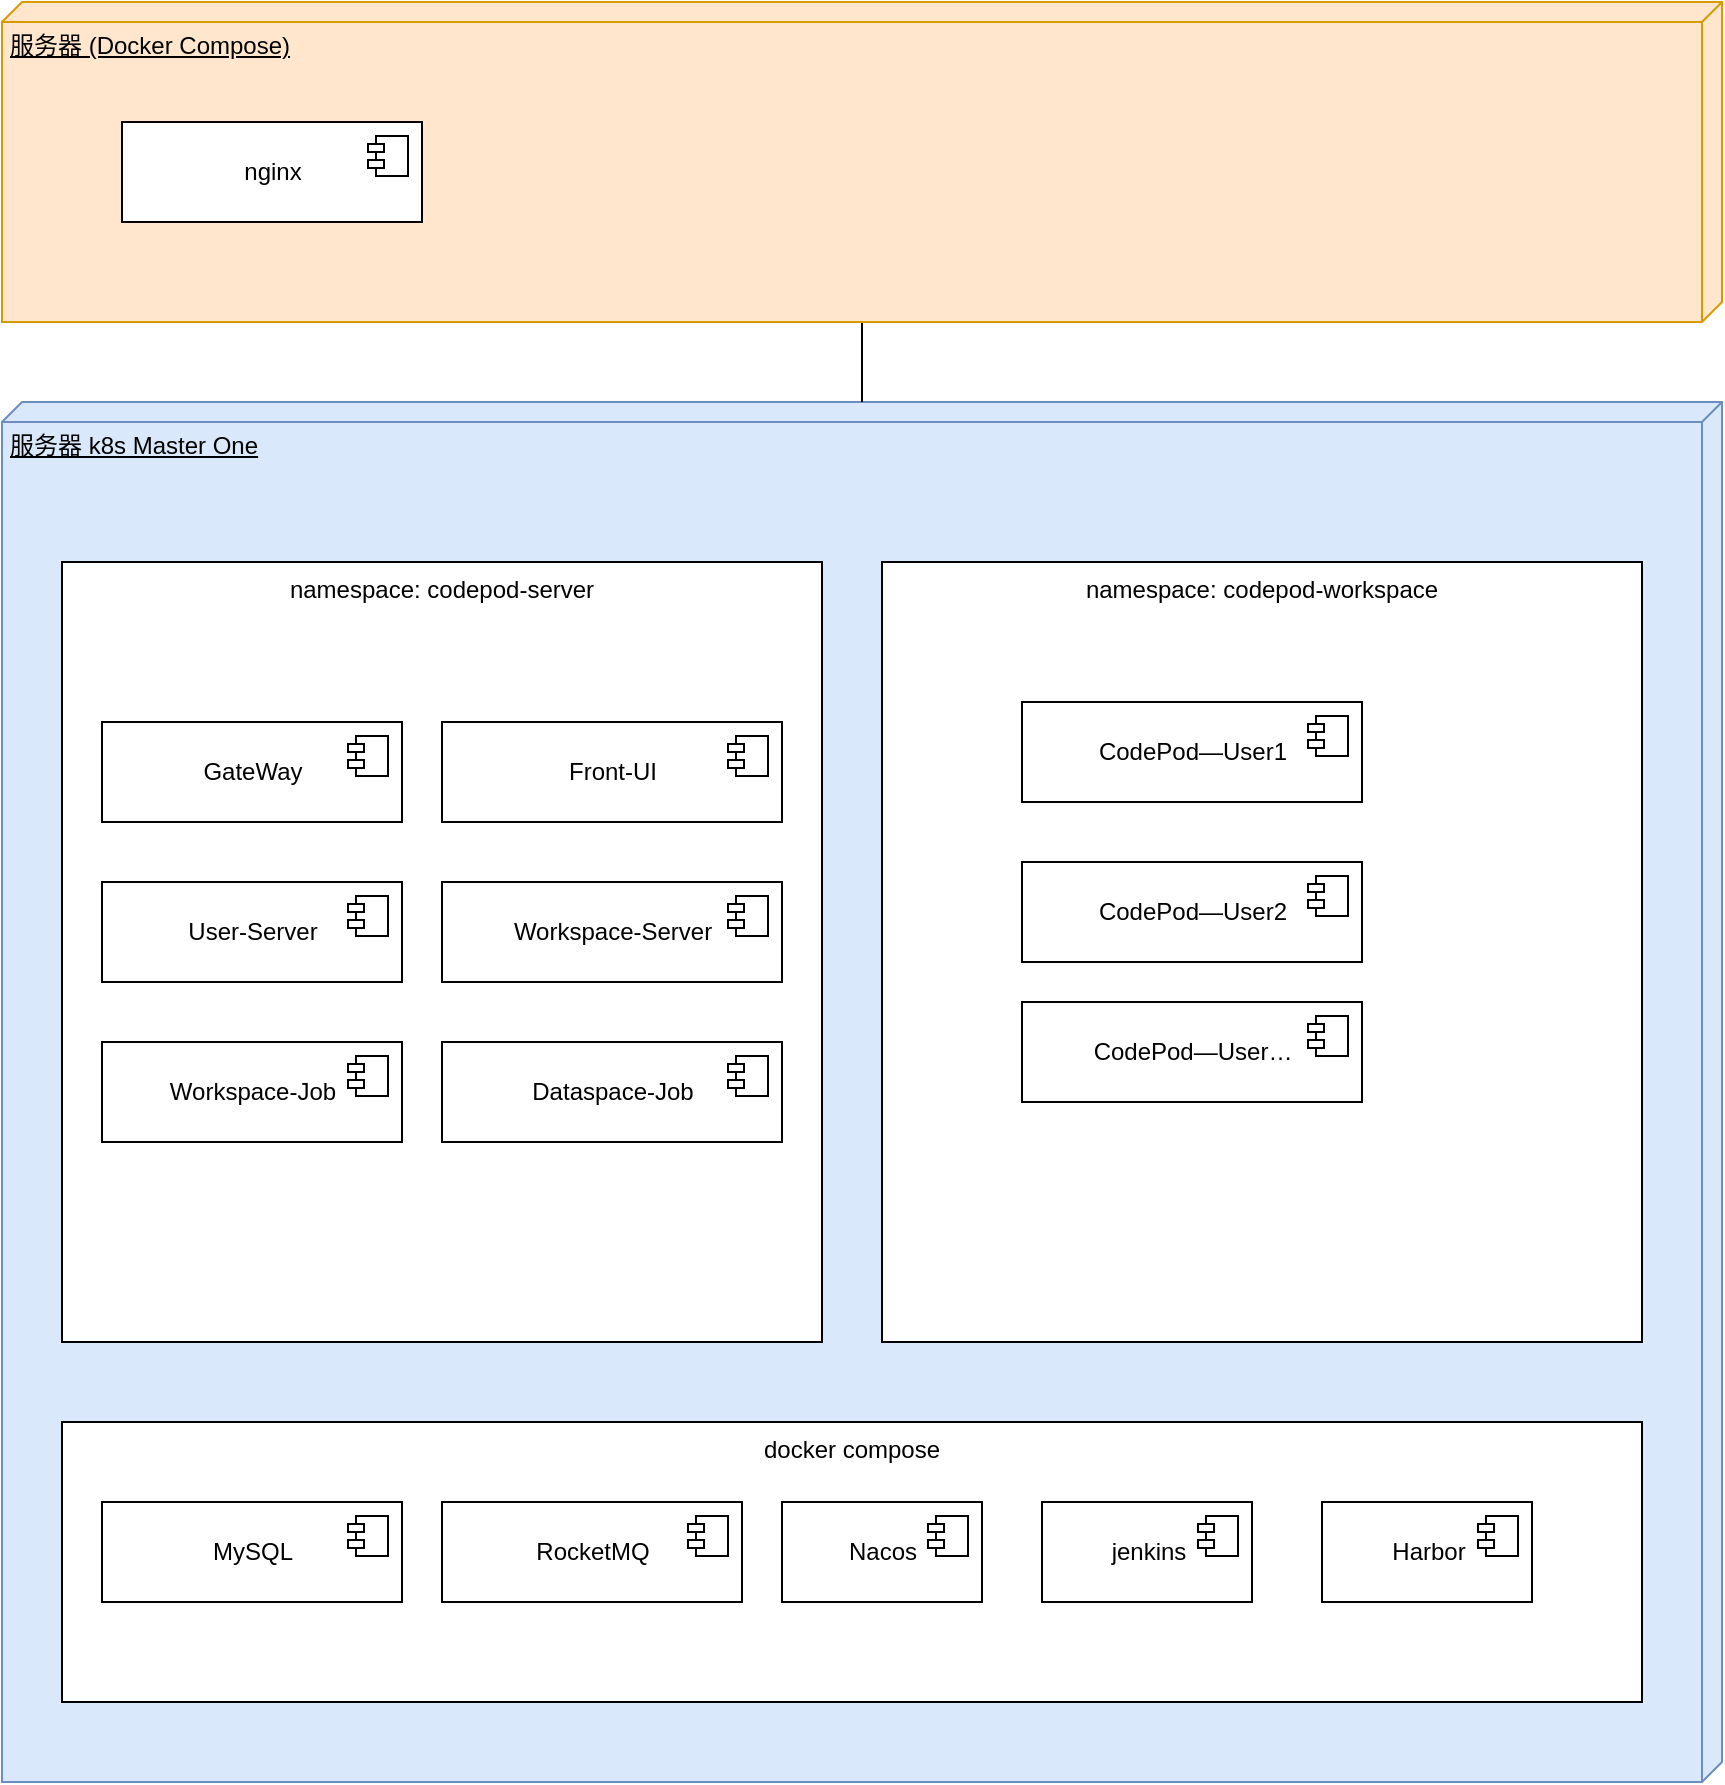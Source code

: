 <mxfile>
    <diagram id="CAmtWDYfucujsJTvXxFi" name="测开环境">
        <mxGraphModel dx="1810" dy="1135" grid="1" gridSize="10" guides="1" tooltips="1" connect="1" arrows="1" fold="1" page="1" pageScale="1" pageWidth="827" pageHeight="1169" background="#ffffff" math="0" shadow="0">
            <root>
                <mxCell id="0"/>
                <mxCell id="1" parent="0"/>
                <mxCell id="17" value="服务器 k8s Master One" style="verticalAlign=top;align=left;spacingTop=8;spacingLeft=2;spacingRight=12;shape=cube;size=10;direction=south;fontStyle=4;html=1;fillColor=#dae8fc;strokeColor=#6c8ebf;" parent="1" vertex="1">
                    <mxGeometry x="270" y="280" width="860" height="690" as="geometry"/>
                </mxCell>
                <mxCell id="18" value="namespace: codepod-server" style="rounded=0;whiteSpace=wrap;html=1;verticalAlign=top;" parent="1" vertex="1">
                    <mxGeometry x="300" y="360" width="380" height="390" as="geometry"/>
                </mxCell>
                <mxCell id="11" value="GateWay" style="html=1;dropTarget=0;movable=1;resizable=1;rotatable=1;deletable=1;editable=1;connectable=1;" parent="1" vertex="1">
                    <mxGeometry x="320" y="440" width="150" height="50" as="geometry"/>
                </mxCell>
                <mxCell id="12" value="" style="shape=module;jettyWidth=8;jettyHeight=4;" parent="11" vertex="1">
                    <mxGeometry x="1" width="20" height="20" relative="1" as="geometry">
                        <mxPoint x="-27" y="7" as="offset"/>
                    </mxGeometry>
                </mxCell>
                <mxCell id="20" value="User-Server" style="html=1;dropTarget=0;movable=1;resizable=1;rotatable=1;deletable=1;editable=1;connectable=1;" parent="1" vertex="1">
                    <mxGeometry x="320" y="520" width="150" height="50" as="geometry"/>
                </mxCell>
                <mxCell id="21" value="" style="shape=module;jettyWidth=8;jettyHeight=4;" parent="20" vertex="1">
                    <mxGeometry x="1" width="20" height="20" relative="1" as="geometry">
                        <mxPoint x="-27" y="7" as="offset"/>
                    </mxGeometry>
                </mxCell>
                <mxCell id="22" value="Workspace-Server" style="html=1;dropTarget=0;movable=1;resizable=1;rotatable=1;deletable=1;editable=1;connectable=1;" parent="1" vertex="1">
                    <mxGeometry x="490" y="520" width="170" height="50" as="geometry"/>
                </mxCell>
                <mxCell id="23" value="" style="shape=module;jettyWidth=8;jettyHeight=4;" parent="22" vertex="1">
                    <mxGeometry x="1" width="20" height="20" relative="1" as="geometry">
                        <mxPoint x="-27" y="7" as="offset"/>
                    </mxGeometry>
                </mxCell>
                <mxCell id="24" value="Workspace-Job" style="html=1;dropTarget=0;movable=1;resizable=1;rotatable=1;deletable=1;editable=1;connectable=1;" parent="1" vertex="1">
                    <mxGeometry x="320" y="600" width="150" height="50" as="geometry"/>
                </mxCell>
                <mxCell id="25" value="" style="shape=module;jettyWidth=8;jettyHeight=4;" parent="24" vertex="1">
                    <mxGeometry x="1" width="20" height="20" relative="1" as="geometry">
                        <mxPoint x="-27" y="7" as="offset"/>
                    </mxGeometry>
                </mxCell>
                <mxCell id="26" value="Dataspace-Job" style="html=1;dropTarget=0;movable=1;resizable=1;rotatable=1;deletable=1;editable=1;connectable=1;" parent="1" vertex="1">
                    <mxGeometry x="490" y="600" width="170" height="50" as="geometry"/>
                </mxCell>
                <mxCell id="27" value="" style="shape=module;jettyWidth=8;jettyHeight=4;" parent="26" vertex="1">
                    <mxGeometry x="1" width="20" height="20" relative="1" as="geometry">
                        <mxPoint x="-27" y="7" as="offset"/>
                    </mxGeometry>
                </mxCell>
                <mxCell id="28" value="namespace: codepod-workspace" style="rounded=0;whiteSpace=wrap;html=1;verticalAlign=top;" parent="1" vertex="1">
                    <mxGeometry x="710" y="360" width="380" height="390" as="geometry"/>
                </mxCell>
                <mxCell id="29" value="CodePod—User1" style="html=1;dropTarget=0;movable=1;resizable=1;rotatable=1;deletable=1;editable=1;connectable=1;" parent="1" vertex="1">
                    <mxGeometry x="780" y="430" width="170" height="50" as="geometry"/>
                </mxCell>
                <mxCell id="30" value="" style="shape=module;jettyWidth=8;jettyHeight=4;" parent="29" vertex="1">
                    <mxGeometry x="1" width="20" height="20" relative="1" as="geometry">
                        <mxPoint x="-27" y="7" as="offset"/>
                    </mxGeometry>
                </mxCell>
                <mxCell id="31" value="CodePod—User2" style="html=1;dropTarget=0;movable=1;resizable=1;rotatable=1;deletable=1;editable=1;connectable=1;" parent="1" vertex="1">
                    <mxGeometry x="780" y="510" width="170" height="50" as="geometry"/>
                </mxCell>
                <mxCell id="32" value="" style="shape=module;jettyWidth=8;jettyHeight=4;" parent="31" vertex="1">
                    <mxGeometry x="1" width="20" height="20" relative="1" as="geometry">
                        <mxPoint x="-27" y="7" as="offset"/>
                    </mxGeometry>
                </mxCell>
                <mxCell id="33" value="CodePod—User…" style="html=1;dropTarget=0;movable=1;resizable=1;rotatable=1;deletable=1;editable=1;connectable=1;" parent="1" vertex="1">
                    <mxGeometry x="780" y="580" width="170" height="50" as="geometry"/>
                </mxCell>
                <mxCell id="34" value="" style="shape=module;jettyWidth=8;jettyHeight=4;" parent="33" vertex="1">
                    <mxGeometry x="1" width="20" height="20" relative="1" as="geometry">
                        <mxPoint x="-27" y="7" as="offset"/>
                    </mxGeometry>
                </mxCell>
                <mxCell id="58" style="edgeStyle=none;html=1;endArrow=none;endFill=0;" parent="1" source="44" target="17" edge="1">
                    <mxGeometry relative="1" as="geometry"/>
                </mxCell>
                <mxCell id="44" value="服务器 (Docker Compose)" style="verticalAlign=top;align=left;spacingTop=8;spacingLeft=2;spacingRight=12;shape=cube;size=10;direction=south;fontStyle=4;html=1;fillColor=#ffe6cc;strokeColor=#d79b00;" parent="1" vertex="1">
                    <mxGeometry x="270" y="80" width="860" height="160" as="geometry"/>
                </mxCell>
                <mxCell id="45" value="nginx" style="html=1;dropTarget=0;movable=1;resizable=1;rotatable=1;deletable=1;editable=1;connectable=1;" parent="1" vertex="1">
                    <mxGeometry x="330" y="140" width="150" height="50" as="geometry"/>
                </mxCell>
                <mxCell id="46" value="" style="shape=module;jettyWidth=8;jettyHeight=4;" parent="45" vertex="1">
                    <mxGeometry x="1" width="20" height="20" relative="1" as="geometry">
                        <mxPoint x="-27" y="7" as="offset"/>
                    </mxGeometry>
                </mxCell>
                <mxCell id="50" value="Front-UI" style="html=1;dropTarget=0;movable=1;resizable=1;rotatable=1;deletable=1;editable=1;connectable=1;" parent="1" vertex="1">
                    <mxGeometry x="490" y="440" width="170" height="50" as="geometry"/>
                </mxCell>
                <mxCell id="51" value="" style="shape=module;jettyWidth=8;jettyHeight=4;" parent="50" vertex="1">
                    <mxGeometry x="1" width="20" height="20" relative="1" as="geometry">
                        <mxPoint x="-27" y="7" as="offset"/>
                    </mxGeometry>
                </mxCell>
                <mxCell id="1ZqNvHrauiWmupzvo6dR-59" value="docker compose" style="rounded=0;whiteSpace=wrap;html=1;verticalAlign=top;" parent="1" vertex="1">
                    <mxGeometry x="300" y="790" width="790" height="140" as="geometry"/>
                </mxCell>
                <mxCell id="36" value="MySQL" style="html=1;dropTarget=0;movable=1;resizable=1;rotatable=1;deletable=1;editable=1;connectable=1;" parent="1" vertex="1">
                    <mxGeometry x="320" y="830" width="150" height="50" as="geometry"/>
                </mxCell>
                <mxCell id="37" value="" style="shape=module;jettyWidth=8;jettyHeight=4;" parent="36" vertex="1">
                    <mxGeometry x="1" width="20" height="20" relative="1" as="geometry">
                        <mxPoint x="-27" y="7" as="offset"/>
                    </mxGeometry>
                </mxCell>
                <mxCell id="38" value="RocketMQ" style="html=1;dropTarget=0;movable=1;resizable=1;rotatable=1;deletable=1;editable=1;connectable=1;" parent="1" vertex="1">
                    <mxGeometry x="490" y="830" width="150" height="50" as="geometry"/>
                </mxCell>
                <mxCell id="39" value="" style="shape=module;jettyWidth=8;jettyHeight=4;" parent="38" vertex="1">
                    <mxGeometry x="1" width="20" height="20" relative="1" as="geometry">
                        <mxPoint x="-27" y="7" as="offset"/>
                    </mxGeometry>
                </mxCell>
                <mxCell id="42" value="Nacos" style="html=1;dropTarget=0;movable=1;resizable=1;rotatable=1;deletable=1;editable=1;connectable=1;" parent="1" vertex="1">
                    <mxGeometry x="660" y="830" width="100" height="50" as="geometry"/>
                </mxCell>
                <mxCell id="43" value="" style="shape=module;jettyWidth=8;jettyHeight=4;" parent="42" vertex="1">
                    <mxGeometry x="1" width="20" height="20" relative="1" as="geometry">
                        <mxPoint x="-27" y="7" as="offset"/>
                    </mxGeometry>
                </mxCell>
                <mxCell id="56" value="jenkins" style="html=1;dropTarget=0;movable=1;resizable=1;rotatable=1;deletable=1;editable=1;connectable=1;" parent="1" vertex="1">
                    <mxGeometry x="790" y="830" width="105" height="50" as="geometry"/>
                </mxCell>
                <mxCell id="57" value="" style="shape=module;jettyWidth=8;jettyHeight=4;" parent="56" vertex="1">
                    <mxGeometry x="1" width="20" height="20" relative="1" as="geometry">
                        <mxPoint x="-27" y="7" as="offset"/>
                    </mxGeometry>
                </mxCell>
                <mxCell id="StzZy81D_xUvkuqRyOlx-58" value="Harbor" style="html=1;dropTarget=0;movable=1;resizable=1;rotatable=1;deletable=1;editable=1;connectable=1;" parent="1" vertex="1">
                    <mxGeometry x="930" y="830" width="105" height="50" as="geometry"/>
                </mxCell>
                <mxCell id="StzZy81D_xUvkuqRyOlx-59" value="" style="shape=module;jettyWidth=8;jettyHeight=4;" parent="StzZy81D_xUvkuqRyOlx-58" vertex="1">
                    <mxGeometry x="1" width="20" height="20" relative="1" as="geometry">
                        <mxPoint x="-27" y="7" as="offset"/>
                    </mxGeometry>
                </mxCell>
            </root>
        </mxGraphModel>
    </diagram>
    <diagram name="上云环境" id="4wEGkpCf5vSi97ZC_cVU">
        <mxGraphModel dx="1086" dy="681" grid="1" gridSize="10" guides="1" tooltips="1" connect="1" arrows="1" fold="1" page="1" pageScale="1" pageWidth="827" pageHeight="1169" background="#ffffff" math="0" shadow="0">
            <root>
                <mxCell id="hqEQS-_Kgv2o5S0UOQAj-0"/>
                <mxCell id="hqEQS-_Kgv2o5S0UOQAj-1" parent="hqEQS-_Kgv2o5S0UOQAj-0"/>
                <mxCell id="an7b_glUlWhhbubgW0IX-4" style="edgeStyle=none;html=1;endArrow=none;endFill=0;" parent="hqEQS-_Kgv2o5S0UOQAj-1" source="6lPIFS5kgiezeE-GSuGC-6" target="hqEQS-_Kgv2o5S0UOQAj-29" edge="1">
                    <mxGeometry relative="1" as="geometry"/>
                </mxCell>
                <mxCell id="6lPIFS5kgiezeE-GSuGC-6" value="&amp;nbsp; 云服务 k8s 集群" style="rounded=0;whiteSpace=wrap;html=1;verticalAlign=top;align=left;fillColor=#dae8fc;strokeColor=#6c8ebf;" parent="hqEQS-_Kgv2o5S0UOQAj-1" vertex="1">
                    <mxGeometry x="210" y="390" width="1160" height="530" as="geometry"/>
                </mxCell>
                <mxCell id="an7b_glUlWhhbubgW0IX-2" style="edgeStyle=none;html=1;endArrow=none;endFill=0;entryX=0.223;entryY=-0.002;entryDx=0;entryDy=0;entryPerimeter=0;" parent="hqEQS-_Kgv2o5S0UOQAj-1" source="hqEQS-_Kgv2o5S0UOQAj-24" target="6lPIFS5kgiezeE-GSuGC-6" edge="1">
                    <mxGeometry relative="1" as="geometry"/>
                </mxCell>
                <mxCell id="hqEQS-_Kgv2o5S0UOQAj-24" value="云服务器 (Docker Compose)" style="verticalAlign=top;align=left;spacingTop=8;spacingLeft=2;spacingRight=12;shape=cube;size=10;direction=south;fontStyle=4;html=1;fillColor=#ffe6cc;strokeColor=#d79b00;" parent="hqEQS-_Kgv2o5S0UOQAj-1" vertex="1">
                    <mxGeometry x="210" y="200" width="520" height="160" as="geometry"/>
                </mxCell>
                <mxCell id="hqEQS-_Kgv2o5S0UOQAj-25" value="nginx" style="html=1;dropTarget=0;movable=1;resizable=1;rotatable=1;deletable=1;editable=1;connectable=1;" parent="hqEQS-_Kgv2o5S0UOQAj-1" vertex="1">
                    <mxGeometry x="390" y="270" width="250" height="50" as="geometry"/>
                </mxCell>
                <mxCell id="hqEQS-_Kgv2o5S0UOQAj-26" value="" style="shape=module;jettyWidth=8;jettyHeight=4;" parent="hqEQS-_Kgv2o5S0UOQAj-25" vertex="1">
                    <mxGeometry x="1" width="20" height="20" relative="1" as="geometry">
                        <mxPoint x="-27" y="7" as="offset"/>
                    </mxGeometry>
                </mxCell>
                <mxCell id="an7b_glUlWhhbubgW0IX-0" style="edgeStyle=none;html=1;endArrow=none;endFill=0;exitX=1.013;exitY=0.776;exitDx=0;exitDy=0;exitPerimeter=0;" parent="hqEQS-_Kgv2o5S0UOQAj-1" source="6lPIFS5kgiezeE-GSuGC-9" target="hqEQS-_Kgv2o5S0UOQAj-24" edge="1">
                    <mxGeometry relative="1" as="geometry"/>
                </mxCell>
                <mxCell id="an7b_glUlWhhbubgW0IX-1" style="edgeStyle=none;html=1;endArrow=none;endFill=0;exitX=1.019;exitY=0.23;exitDx=0;exitDy=0;exitPerimeter=0;" parent="hqEQS-_Kgv2o5S0UOQAj-1" source="6lPIFS5kgiezeE-GSuGC-9" target="6lPIFS5kgiezeE-GSuGC-12" edge="1">
                    <mxGeometry relative="1" as="geometry"/>
                </mxCell>
                <mxCell id="6lPIFS5kgiezeE-GSuGC-9" value="SLB 公网弹性IP" style="verticalAlign=middle;align=center;spacingTop=8;spacingLeft=2;spacingRight=12;shape=cube;size=10;direction=south;fontStyle=4;html=1;fillColor=#e1d5e7;strokeColor=#9673a6;" parent="hqEQS-_Kgv2o5S0UOQAj-1" vertex="1">
                    <mxGeometry x="210" y="90" width="1160" height="80" as="geometry"/>
                </mxCell>
                <mxCell id="an7b_glUlWhhbubgW0IX-3" style="edgeStyle=none;html=1;endArrow=none;endFill=0;entryX=0.771;entryY=-0.003;entryDx=0;entryDy=0;entryPerimeter=0;" parent="hqEQS-_Kgv2o5S0UOQAj-1" source="6lPIFS5kgiezeE-GSuGC-12" target="6lPIFS5kgiezeE-GSuGC-6" edge="1">
                    <mxGeometry relative="1" as="geometry"/>
                </mxCell>
                <mxCell id="6lPIFS5kgiezeE-GSuGC-12" value="云服务器 (Docker Compose)" style="verticalAlign=top;align=left;spacingTop=8;spacingLeft=2;spacingRight=12;shape=cube;size=10;direction=south;fontStyle=4;html=1;fillColor=#ffe6cc;strokeColor=#d79b00;" parent="hqEQS-_Kgv2o5S0UOQAj-1" vertex="1">
                    <mxGeometry x="844" y="200" width="520" height="160" as="geometry"/>
                </mxCell>
                <mxCell id="6lPIFS5kgiezeE-GSuGC-13" value="nginx" style="html=1;dropTarget=0;movable=1;resizable=1;rotatable=1;deletable=1;editable=1;connectable=1;" parent="hqEQS-_Kgv2o5S0UOQAj-1" vertex="1">
                    <mxGeometry x="940" y="270" width="250" height="50" as="geometry"/>
                </mxCell>
                <mxCell id="6lPIFS5kgiezeE-GSuGC-14" value="" style="shape=module;jettyWidth=8;jettyHeight=4;" parent="6lPIFS5kgiezeE-GSuGC-13" vertex="1">
                    <mxGeometry x="1" width="20" height="20" relative="1" as="geometry">
                        <mxPoint x="-27" y="7" as="offset"/>
                    </mxGeometry>
                </mxCell>
                <mxCell id="hqEQS-_Kgv2o5S0UOQAj-3" value="服务器 k8s Worker01" style="verticalAlign=top;align=left;spacingTop=8;spacingLeft=2;spacingRight=12;shape=cube;size=10;direction=south;fontStyle=4;html=1;" parent="hqEQS-_Kgv2o5S0UOQAj-1" vertex="1">
                    <mxGeometry x="250" y="460" width="460" height="420" as="geometry"/>
                </mxCell>
                <mxCell id="6lPIFS5kgiezeE-GSuGC-7" value="" style="group" parent="hqEQS-_Kgv2o5S0UOQAj-1" vertex="1" connectable="0">
                    <mxGeometry x="480" y="540" width="200" height="250" as="geometry"/>
                </mxCell>
                <mxCell id="hqEQS-_Kgv2o5S0UOQAj-15" value="namespace: codepod-workspace" style="rounded=0;whiteSpace=wrap;html=1;verticalAlign=top;" parent="6lPIFS5kgiezeE-GSuGC-7" vertex="1">
                    <mxGeometry width="200" height="250" as="geometry"/>
                </mxCell>
                <mxCell id="hqEQS-_Kgv2o5S0UOQAj-16" value="CodePod—User1" style="html=1;dropTarget=0;movable=1;resizable=1;rotatable=1;deletable=1;editable=1;connectable=1;" parent="6lPIFS5kgiezeE-GSuGC-7" vertex="1">
                    <mxGeometry x="10" y="50" width="170" height="50" as="geometry"/>
                </mxCell>
                <mxCell id="hqEQS-_Kgv2o5S0UOQAj-17" value="" style="shape=module;jettyWidth=8;jettyHeight=4;" parent="hqEQS-_Kgv2o5S0UOQAj-16" vertex="1">
                    <mxGeometry x="1" width="20" height="20" relative="1" as="geometry">
                        <mxPoint x="-27" y="7" as="offset"/>
                    </mxGeometry>
                </mxCell>
                <mxCell id="hqEQS-_Kgv2o5S0UOQAj-18" value="CodePod—User3" style="html=1;dropTarget=0;movable=1;resizable=1;rotatable=1;deletable=1;editable=1;connectable=1;" parent="6lPIFS5kgiezeE-GSuGC-7" vertex="1">
                    <mxGeometry x="10" y="110" width="170" height="50" as="geometry"/>
                </mxCell>
                <mxCell id="hqEQS-_Kgv2o5S0UOQAj-19" value="" style="shape=module;jettyWidth=8;jettyHeight=4;" parent="hqEQS-_Kgv2o5S0UOQAj-18" vertex="1">
                    <mxGeometry x="1" width="20" height="20" relative="1" as="geometry">
                        <mxPoint x="-27" y="7" as="offset"/>
                    </mxGeometry>
                </mxCell>
                <mxCell id="hqEQS-_Kgv2o5S0UOQAj-20" value="CodePod—User…" style="html=1;dropTarget=0;movable=1;resizable=1;rotatable=1;deletable=1;editable=1;connectable=1;" parent="6lPIFS5kgiezeE-GSuGC-7" vertex="1">
                    <mxGeometry x="10" y="170" width="170" height="50" as="geometry"/>
                </mxCell>
                <mxCell id="hqEQS-_Kgv2o5S0UOQAj-21" value="" style="shape=module;jettyWidth=8;jettyHeight=4;" parent="hqEQS-_Kgv2o5S0UOQAj-20" vertex="1">
                    <mxGeometry x="1" width="20" height="20" relative="1" as="geometry">
                        <mxPoint x="-27" y="7" as="offset"/>
                    </mxGeometry>
                </mxCell>
                <mxCell id="6lPIFS5kgiezeE-GSuGC-8" value="" style="group" parent="hqEQS-_Kgv2o5S0UOQAj-1" vertex="1" connectable="0">
                    <mxGeometry x="260" y="540" width="200" height="250" as="geometry"/>
                </mxCell>
                <mxCell id="hqEQS-_Kgv2o5S0UOQAj-4" value="namespace: codepod-server" style="rounded=0;whiteSpace=wrap;html=1;verticalAlign=top;" parent="6lPIFS5kgiezeE-GSuGC-8" vertex="1">
                    <mxGeometry width="200" height="250" as="geometry"/>
                </mxCell>
                <mxCell id="hqEQS-_Kgv2o5S0UOQAj-5" value="Server Components" style="html=1;dropTarget=0;movable=1;resizable=1;rotatable=1;deletable=1;editable=1;connectable=1;" parent="6lPIFS5kgiezeE-GSuGC-8" vertex="1">
                    <mxGeometry x="20" y="50" width="150" height="50" as="geometry"/>
                </mxCell>
                <mxCell id="hqEQS-_Kgv2o5S0UOQAj-6" value="" style="shape=module;jettyWidth=8;jettyHeight=4;" parent="hqEQS-_Kgv2o5S0UOQAj-5" vertex="1">
                    <mxGeometry x="1" width="20" height="20" relative="1" as="geometry">
                        <mxPoint x="-27" y="7" as="offset"/>
                    </mxGeometry>
                </mxCell>
                <mxCell id="BVfmIiNZW9gHj_DABtv3-0" value="" style="group" parent="hqEQS-_Kgv2o5S0UOQAj-1" vertex="1" connectable="0">
                    <mxGeometry x="210" y="950" width="1160" height="175" as="geometry"/>
                </mxCell>
                <mxCell id="hqEQS-_Kgv2o5S0UOQAj-29" value="云服务" style="verticalAlign=top;align=left;spacingTop=8;spacingLeft=2;spacingRight=12;shape=cube;size=10;direction=south;fontStyle=4;html=1;container=0;fillColor=#f8cecc;strokeColor=#b85450;" parent="BVfmIiNZW9gHj_DABtv3-0" vertex="1">
                    <mxGeometry width="1160" height="175" as="geometry"/>
                </mxCell>
                <mxCell id="hqEQS-_Kgv2o5S0UOQAj-32" value="RocketMQ" style="html=1;dropTarget=0;movable=1;resizable=1;rotatable=1;deletable=1;editable=1;connectable=1;" parent="BVfmIiNZW9gHj_DABtv3-0" vertex="1">
                    <mxGeometry x="310" y="71.88" width="160" height="48.75" as="geometry"/>
                </mxCell>
                <mxCell id="hqEQS-_Kgv2o5S0UOQAj-33" value="" style="shape=module;jettyWidth=8;jettyHeight=4;" parent="hqEQS-_Kgv2o5S0UOQAj-32" vertex="1">
                    <mxGeometry x="1" width="20" height="20" relative="1" as="geometry">
                        <mxPoint x="-27" y="7" as="offset"/>
                    </mxGeometry>
                </mxCell>
                <mxCell id="6lPIFS5kgiezeE-GSuGC-50" value="Nacos" style="html=1;dropTarget=0;movable=1;resizable=1;rotatable=1;deletable=1;editable=1;connectable=1;" parent="BVfmIiNZW9gHj_DABtv3-0" vertex="1">
                    <mxGeometry x="590.004" y="71.88" width="161.427" height="50" as="geometry"/>
                </mxCell>
                <mxCell id="6lPIFS5kgiezeE-GSuGC-51" value="" style="shape=module;jettyWidth=8;jettyHeight=4;" parent="6lPIFS5kgiezeE-GSuGC-50" vertex="1">
                    <mxGeometry x="1" width="20" height="20" relative="1" as="geometry">
                        <mxPoint x="-27" y="7" as="offset"/>
                    </mxGeometry>
                </mxCell>
                <mxCell id="HLIE1MNWEoVo07OFK5VP-1" value="镜像服务" style="html=1;dropTarget=0;movable=1;resizable=1;rotatable=1;deletable=1;editable=1;connectable=1;" parent="BVfmIiNZW9gHj_DABtv3-0" vertex="1">
                    <mxGeometry x="830.003" y="71.88" width="168.765" height="50" as="geometry"/>
                </mxCell>
                <mxCell id="HLIE1MNWEoVo07OFK5VP-2" value="" style="shape=module;jettyWidth=8;jettyHeight=4;" parent="HLIE1MNWEoVo07OFK5VP-1" vertex="1">
                    <mxGeometry x="1" width="20" height="20" relative="1" as="geometry">
                        <mxPoint x="-27" y="7" as="offset"/>
                    </mxGeometry>
                </mxCell>
                <mxCell id="hqEQS-_Kgv2o5S0UOQAj-30" value="MySQL Cluster" style="html=1;dropTarget=0;movable=1;resizable=1;rotatable=1;deletable=1;editable=1;connectable=1;" parent="BVfmIiNZW9gHj_DABtv3-0" vertex="1">
                    <mxGeometry x="60" y="71.88" width="188.28" height="48.75" as="geometry"/>
                </mxCell>
                <mxCell id="hqEQS-_Kgv2o5S0UOQAj-31" value="" style="shape=module;jettyWidth=8;jettyHeight=4;" parent="hqEQS-_Kgv2o5S0UOQAj-30" vertex="1">
                    <mxGeometry x="1" width="20" height="20" relative="1" as="geometry">
                        <mxPoint x="-27" y="7" as="offset"/>
                    </mxGeometry>
                </mxCell>
                <mxCell id="BVfmIiNZW9gHj_DABtv3-1" value="" style="group" parent="hqEQS-_Kgv2o5S0UOQAj-1" vertex="1" connectable="0">
                    <mxGeometry x="827" y="460" width="460" height="410" as="geometry"/>
                </mxCell>
                <mxCell id="6lPIFS5kgiezeE-GSuGC-0" value="服务器 k8s Worker02" style="verticalAlign=top;align=left;spacingTop=8;spacingLeft=2;spacingRight=12;shape=cube;size=10;direction=south;fontStyle=4;html=1;" parent="BVfmIiNZW9gHj_DABtv3-1" vertex="1">
                    <mxGeometry width="460" height="410" as="geometry"/>
                </mxCell>
                <mxCell id="6lPIFS5kgiezeE-GSuGC-36" value="" style="group" parent="BVfmIiNZW9gHj_DABtv3-1" vertex="1" connectable="0">
                    <mxGeometry x="20" y="90" width="200" height="250" as="geometry"/>
                </mxCell>
                <mxCell id="6lPIFS5kgiezeE-GSuGC-37" value="namespace: codepod-server" style="rounded=0;whiteSpace=wrap;html=1;verticalAlign=top;" parent="6lPIFS5kgiezeE-GSuGC-36" vertex="1">
                    <mxGeometry y="-10" width="200" height="250" as="geometry"/>
                </mxCell>
                <mxCell id="6lPIFS5kgiezeE-GSuGC-38" value="Server Components" style="html=1;dropTarget=0;movable=1;resizable=1;rotatable=1;deletable=1;editable=1;connectable=1;" parent="6lPIFS5kgiezeE-GSuGC-36" vertex="1">
                    <mxGeometry x="20" y="50" width="150" height="50" as="geometry"/>
                </mxCell>
                <mxCell id="6lPIFS5kgiezeE-GSuGC-39" value="" style="shape=module;jettyWidth=8;jettyHeight=4;" parent="6lPIFS5kgiezeE-GSuGC-38" vertex="1">
                    <mxGeometry x="1" width="20" height="20" relative="1" as="geometry">
                        <mxPoint x="-27" y="7" as="offset"/>
                    </mxGeometry>
                </mxCell>
                <mxCell id="6lPIFS5kgiezeE-GSuGC-40" value="" style="group" parent="BVfmIiNZW9gHj_DABtv3-1" vertex="1" connectable="0">
                    <mxGeometry x="240" y="80" width="200" height="250" as="geometry"/>
                </mxCell>
                <mxCell id="6lPIFS5kgiezeE-GSuGC-41" value="namespace: codepod-workspace" style="rounded=0;whiteSpace=wrap;html=1;verticalAlign=top;" parent="6lPIFS5kgiezeE-GSuGC-40" vertex="1">
                    <mxGeometry width="200" height="250" as="geometry"/>
                </mxCell>
                <mxCell id="6lPIFS5kgiezeE-GSuGC-42" value="CodePod—User2" style="html=1;dropTarget=0;movable=1;resizable=1;rotatable=1;deletable=1;editable=1;connectable=1;" parent="6lPIFS5kgiezeE-GSuGC-40" vertex="1">
                    <mxGeometry x="10" y="50" width="170" height="50" as="geometry"/>
                </mxCell>
                <mxCell id="6lPIFS5kgiezeE-GSuGC-43" value="" style="shape=module;jettyWidth=8;jettyHeight=4;" parent="6lPIFS5kgiezeE-GSuGC-42" vertex="1">
                    <mxGeometry x="1" width="20" height="20" relative="1" as="geometry">
                        <mxPoint x="-27" y="7" as="offset"/>
                    </mxGeometry>
                </mxCell>
                <mxCell id="6lPIFS5kgiezeE-GSuGC-44" value="CodePod—User4" style="html=1;dropTarget=0;movable=1;resizable=1;rotatable=1;deletable=1;editable=1;connectable=1;" parent="6lPIFS5kgiezeE-GSuGC-40" vertex="1">
                    <mxGeometry x="10" y="110" width="170" height="50" as="geometry"/>
                </mxCell>
                <mxCell id="6lPIFS5kgiezeE-GSuGC-45" value="" style="shape=module;jettyWidth=8;jettyHeight=4;" parent="6lPIFS5kgiezeE-GSuGC-44" vertex="1">
                    <mxGeometry x="1" width="20" height="20" relative="1" as="geometry">
                        <mxPoint x="-27" y="7" as="offset"/>
                    </mxGeometry>
                </mxCell>
                <mxCell id="6lPIFS5kgiezeE-GSuGC-46" value="CodePod—User…" style="html=1;dropTarget=0;movable=1;resizable=1;rotatable=1;deletable=1;editable=1;connectable=1;" parent="6lPIFS5kgiezeE-GSuGC-40" vertex="1">
                    <mxGeometry x="10" y="170" width="170" height="50" as="geometry"/>
                </mxCell>
                <mxCell id="6lPIFS5kgiezeE-GSuGC-47" value="" style="shape=module;jettyWidth=8;jettyHeight=4;" parent="6lPIFS5kgiezeE-GSuGC-46" vertex="1">
                    <mxGeometry x="1" width="20" height="20" relative="1" as="geometry">
                        <mxPoint x="-27" y="7" as="offset"/>
                    </mxGeometry>
                </mxCell>
            </root>
        </mxGraphModel>
    </diagram>
    <diagram id="rctp01AAbrQpIfx5ytfz" name="私有化环境">
        <mxGraphModel dx="1086" dy="681" grid="1" gridSize="10" guides="1" tooltips="1" connect="1" arrows="1" fold="1" page="1" pageScale="1" pageWidth="827" pageHeight="1169" background="#ffffff" math="0" shadow="0">
            <root>
                <mxCell id="0"/>
                <mxCell id="1" parent="0"/>
                <mxCell id="EFqK1OsE1tqi-KJnkShq-35" value="K8S 集群" style="rounded=0;whiteSpace=wrap;html=1;verticalAlign=top;align=left;fontSize=15;fillColor=#dae8fc;strokeColor=#6c8ebf;dashed=1;" parent="1" vertex="1">
                    <mxGeometry x="180" y="480" width="1280" height="410" as="geometry"/>
                </mxCell>
                <mxCell id="EFqK1OsE1tqi-KJnkShq-27" style="edgeStyle=none;html=1;fontColor=none;endArrow=none;endFill=0;" parent="1" source="vAbi1HSufWRckFC2J_ei-5" target="vAbi1HSufWRckFC2J_ei-6" edge="1">
                    <mxGeometry relative="1" as="geometry"/>
                </mxCell>
                <mxCell id="vAbi1HSufWRckFC2J_ei-5" value="企业网设备（内网DNS）" style="verticalAlign=middle;align=center;spacingTop=8;spacingLeft=2;spacingRight=12;shape=cube;size=10;direction=south;fontStyle=4;html=1;fillColor=#e1d5e7;strokeColor=#9673a6;" parent="1" vertex="1">
                    <mxGeometry x="495" y="40" width="485" height="80" as="geometry"/>
                </mxCell>
                <mxCell id="EFqK1OsE1tqi-KJnkShq-18" style="edgeStyle=none;html=1;fontColor=none;endArrow=none;endFill=0;" parent="1" source="vAbi1HSufWRckFC2J_ei-6" target="vAbi1HSufWRckFC2J_ei-9" edge="1">
                    <mxGeometry relative="1" as="geometry"/>
                </mxCell>
                <mxCell id="vAbi1HSufWRckFC2J_ei-82" value="" style="group" parent="1" vertex="1" connectable="0">
                    <mxGeometry x="1150" y="215" width="290" height="190" as="geometry"/>
                </mxCell>
                <mxCell id="vAbi1HSufWRckFC2J_ei-54" value="虚拟机&amp;nbsp; x3" style="verticalAlign=top;align=left;spacingTop=8;spacingLeft=2;spacingRight=12;shape=cube;size=10;direction=south;fontStyle=4;html=1;container=0;" parent="vAbi1HSufWRckFC2J_ei-82" vertex="1">
                    <mxGeometry width="290.0" height="190.0" as="geometry"/>
                </mxCell>
                <mxCell id="vAbi1HSufWRckFC2J_ei-26" value="Nacos" style="html=1;dropTarget=0;movable=1;resizable=1;rotatable=1;deletable=1;editable=1;connectable=1;" parent="vAbi1HSufWRckFC2J_ei-82" vertex="1">
                    <mxGeometry x="21.481" y="65.143" width="96.667" height="43.429" as="geometry"/>
                </mxCell>
                <mxCell id="vAbi1HSufWRckFC2J_ei-27" value="" style="shape=module;jettyWidth=8;jettyHeight=4;" parent="vAbi1HSufWRckFC2J_ei-26" vertex="1">
                    <mxGeometry x="1" width="20" height="20" relative="1" as="geometry">
                        <mxPoint x="-27" y="7" as="offset"/>
                    </mxGeometry>
                </mxCell>
                <mxCell id="vAbi1HSufWRckFC2J_ei-55" value="Nacos" style="html=1;dropTarget=0;movable=1;resizable=1;rotatable=1;deletable=1;editable=1;connectable=1;" parent="vAbi1HSufWRckFC2J_ei-82" vertex="1">
                    <mxGeometry x="161.111" y="65.143" width="96.667" height="43.429" as="geometry"/>
                </mxCell>
                <mxCell id="vAbi1HSufWRckFC2J_ei-56" value="" style="shape=module;jettyWidth=8;jettyHeight=4;" parent="vAbi1HSufWRckFC2J_ei-55" vertex="1">
                    <mxGeometry x="1" width="20" height="20" relative="1" as="geometry">
                        <mxPoint x="-27" y="7" as="offset"/>
                    </mxGeometry>
                </mxCell>
                <mxCell id="vAbi1HSufWRckFC2J_ei-61" style="edgeStyle=none;html=1;endArrow=none;endFill=0;" parent="vAbi1HSufWRckFC2J_ei-82" source="vAbi1HSufWRckFC2J_ei-26" target="vAbi1HSufWRckFC2J_ei-55" edge="1">
                    <mxGeometry relative="1" as="geometry"/>
                </mxCell>
                <mxCell id="vAbi1HSufWRckFC2J_ei-57" value="Nacos" style="html=1;dropTarget=0;movable=1;resizable=1;rotatable=1;deletable=1;editable=1;connectable=1;" parent="vAbi1HSufWRckFC2J_ei-82" vertex="1">
                    <mxGeometry x="85.926" y="132.327" width="96.667" height="41.387" as="geometry"/>
                </mxCell>
                <mxCell id="vAbi1HSufWRckFC2J_ei-58" value="" style="shape=module;jettyWidth=8;jettyHeight=4;" parent="vAbi1HSufWRckFC2J_ei-57" vertex="1">
                    <mxGeometry x="1" width="20" height="20" relative="1" as="geometry">
                        <mxPoint x="-27" y="7" as="offset"/>
                    </mxGeometry>
                </mxCell>
                <mxCell id="vAbi1HSufWRckFC2J_ei-59" style="edgeStyle=none;html=1;endArrow=none;endFill=0;" parent="vAbi1HSufWRckFC2J_ei-82" source="vAbi1HSufWRckFC2J_ei-26" target="vAbi1HSufWRckFC2J_ei-57" edge="1">
                    <mxGeometry relative="1" as="geometry"/>
                </mxCell>
                <mxCell id="vAbi1HSufWRckFC2J_ei-60" style="edgeStyle=none;html=1;endArrow=none;endFill=0;" parent="vAbi1HSufWRckFC2J_ei-82" source="vAbi1HSufWRckFC2J_ei-55" target="vAbi1HSufWRckFC2J_ei-57" edge="1">
                    <mxGeometry relative="1" as="geometry"/>
                </mxCell>
                <mxCell id="EFqK1OsE1tqi-KJnkShq-39" value="keepalived" style="html=1;dropTarget=0;movable=1;resizable=1;rotatable=1;deletable=1;editable=1;connectable=1;" parent="vAbi1HSufWRckFC2J_ei-82" vertex="1">
                    <mxGeometry x="85.926" y="21.714" width="128.889" height="32.571" as="geometry"/>
                </mxCell>
                <mxCell id="EFqK1OsE1tqi-KJnkShq-40" value="" style="shape=module;jettyWidth=8;jettyHeight=4;" parent="EFqK1OsE1tqi-KJnkShq-39" vertex="1">
                    <mxGeometry x="1" width="20" height="20" relative="1" as="geometry">
                        <mxPoint x="-27" y="7" as="offset"/>
                    </mxGeometry>
                </mxCell>
                <mxCell id="vAbi1HSufWRckFC2J_ei-83" value="" style="group" parent="1" vertex="1" connectable="0">
                    <mxGeometry x="1160" y="960" width="270" height="175" as="geometry"/>
                </mxCell>
                <mxCell id="vAbi1HSufWRckFC2J_ei-49" value="虚拟机&amp;nbsp; x2" style="verticalAlign=top;align=left;spacingTop=8;spacingLeft=2;spacingRight=12;shape=cube;size=10;direction=south;fontStyle=4;html=1;container=0;" parent="vAbi1HSufWRckFC2J_ei-83" vertex="1">
                    <mxGeometry width="270" height="175" as="geometry"/>
                </mxCell>
                <mxCell id="vAbi1HSufWRckFC2J_ei-24" value="RocketMQ NameSvr" style="html=1;dropTarget=0;movable=1;resizable=1;rotatable=1;deletable=1;editable=1;connectable=1;" parent="vAbi1HSufWRckFC2J_ei-83" vertex="1">
                    <mxGeometry x="40" y="50" width="180" height="38.12" as="geometry"/>
                </mxCell>
                <mxCell id="vAbi1HSufWRckFC2J_ei-25" value="" style="shape=module;jettyWidth=8;jettyHeight=4;" parent="vAbi1HSufWRckFC2J_ei-24" vertex="1">
                    <mxGeometry x="1" width="20" height="20" relative="1" as="geometry">
                        <mxPoint x="-27" y="7" as="offset"/>
                    </mxGeometry>
                </mxCell>
                <mxCell id="vAbi1HSufWRckFC2J_ei-50" value="RocketMQ Broker" style="html=1;dropTarget=0;movable=1;resizable=1;rotatable=1;deletable=1;editable=1;connectable=1;" parent="vAbi1HSufWRckFC2J_ei-83" vertex="1">
                    <mxGeometry x="40" y="100" width="180" height="38.12" as="geometry"/>
                </mxCell>
                <mxCell id="vAbi1HSufWRckFC2J_ei-51" value="" style="shape=module;jettyWidth=8;jettyHeight=4;" parent="vAbi1HSufWRckFC2J_ei-50" vertex="1">
                    <mxGeometry x="1" width="20" height="20" relative="1" as="geometry">
                        <mxPoint x="-27" y="7" as="offset"/>
                    </mxGeometry>
                </mxCell>
                <mxCell id="vAbi1HSufWRckFC2J_ei-53" value="2m2s" style="text;html=1;align=center;verticalAlign=middle;resizable=0;points=[];autosize=1;strokeColor=none;fillColor=none;" parent="vAbi1HSufWRckFC2J_ei-83" vertex="1">
                    <mxGeometry x="100" y="145" width="50" height="30" as="geometry"/>
                </mxCell>
                <mxCell id="EFqK1OsE1tqi-KJnkShq-11" value="" style="group" parent="1" vertex="1" connectable="0">
                    <mxGeometry x="605" y="510" width="270" height="340" as="geometry"/>
                </mxCell>
                <mxCell id="vAbi1HSufWRckFC2J_ei-33" value="虚拟机 Worker x N" style="verticalAlign=top;align=left;spacingTop=8;spacingLeft=2;spacingRight=12;shape=cube;size=10;direction=south;fontStyle=4;html=1;" parent="EFqK1OsE1tqi-KJnkShq-11" vertex="1">
                    <mxGeometry width="270" height="340" as="geometry"/>
                </mxCell>
                <mxCell id="vAbi1HSufWRckFC2J_ei-38" value="" style="group" parent="EFqK1OsE1tqi-KJnkShq-11" vertex="1" connectable="0">
                    <mxGeometry x="30" y="60" width="200" height="250" as="geometry"/>
                </mxCell>
                <mxCell id="vAbi1HSufWRckFC2J_ei-39" value="namespace: codepod-workspace" style="rounded=0;whiteSpace=wrap;html=1;verticalAlign=top;" parent="vAbi1HSufWRckFC2J_ei-38" vertex="1">
                    <mxGeometry width="200" height="250" as="geometry"/>
                </mxCell>
                <mxCell id="vAbi1HSufWRckFC2J_ei-40" value="CodePod—User1" style="html=1;dropTarget=0;movable=1;resizable=1;rotatable=1;deletable=1;editable=1;connectable=1;" parent="vAbi1HSufWRckFC2J_ei-38" vertex="1">
                    <mxGeometry x="10" y="50" width="170" height="50" as="geometry"/>
                </mxCell>
                <mxCell id="vAbi1HSufWRckFC2J_ei-41" value="" style="shape=module;jettyWidth=8;jettyHeight=4;" parent="vAbi1HSufWRckFC2J_ei-40" vertex="1">
                    <mxGeometry x="1" width="20" height="20" relative="1" as="geometry">
                        <mxPoint x="-27" y="7" as="offset"/>
                    </mxGeometry>
                </mxCell>
                <mxCell id="vAbi1HSufWRckFC2J_ei-42" value="CodePod—User2" style="html=1;dropTarget=0;movable=1;resizable=1;rotatable=1;deletable=1;editable=1;connectable=1;" parent="vAbi1HSufWRckFC2J_ei-38" vertex="1">
                    <mxGeometry x="10" y="110" width="170" height="50" as="geometry"/>
                </mxCell>
                <mxCell id="vAbi1HSufWRckFC2J_ei-43" value="" style="shape=module;jettyWidth=8;jettyHeight=4;" parent="vAbi1HSufWRckFC2J_ei-42" vertex="1">
                    <mxGeometry x="1" width="20" height="20" relative="1" as="geometry">
                        <mxPoint x="-27" y="7" as="offset"/>
                    </mxGeometry>
                </mxCell>
                <mxCell id="vAbi1HSufWRckFC2J_ei-44" value="CodePod—User…" style="html=1;dropTarget=0;movable=1;resizable=1;rotatable=1;deletable=1;editable=1;connectable=1;" parent="vAbi1HSufWRckFC2J_ei-38" vertex="1">
                    <mxGeometry x="10" y="170" width="170" height="50" as="geometry"/>
                </mxCell>
                <mxCell id="vAbi1HSufWRckFC2J_ei-45" value="" style="shape=module;jettyWidth=8;jettyHeight=4;" parent="vAbi1HSufWRckFC2J_ei-44" vertex="1">
                    <mxGeometry x="1" width="20" height="20" relative="1" as="geometry">
                        <mxPoint x="-27" y="7" as="offset"/>
                    </mxGeometry>
                </mxCell>
                <mxCell id="EFqK1OsE1tqi-KJnkShq-17" style="edgeStyle=none;html=1;fontColor=none;endArrow=none;endFill=0;" parent="1" source="vAbi1HSufWRckFC2J_ei-78" target="vAbi1HSufWRckFC2J_ei-6" edge="1">
                    <mxGeometry relative="1" as="geometry">
                        <mxPoint x="385.556" y="510" as="sourcePoint"/>
                    </mxGeometry>
                </mxCell>
                <mxCell id="EFqK1OsE1tqi-KJnkShq-19" style="edgeStyle=none;html=1;fontColor=none;endArrow=none;endFill=0;" parent="1" source="vAbi1HSufWRckFC2J_ei-54" target="vAbi1HSufWRckFC2J_ei-6" edge="1">
                    <mxGeometry relative="1" as="geometry"/>
                </mxCell>
                <mxCell id="EFqK1OsE1tqi-KJnkShq-20" style="edgeStyle=none;html=1;fontColor=none;endArrow=none;endFill=0;" parent="1" source="vAbi1HSufWRckFC2J_ei-33" target="vAbi1HSufWRckFC2J_ei-6" edge="1">
                    <mxGeometry relative="1" as="geometry"/>
                </mxCell>
                <mxCell id="EFqK1OsE1tqi-KJnkShq-22" style="edgeStyle=none;html=1;fontColor=none;endArrow=none;endFill=0;" parent="1" source="vAbi1HSufWRckFC2J_ei-9" target="vAbi1HSufWRckFC2J_ei-54" edge="1">
                    <mxGeometry relative="1" as="geometry"/>
                </mxCell>
                <mxCell id="EFqK1OsE1tqi-KJnkShq-23" value="" style="group" parent="1" vertex="1" connectable="0">
                    <mxGeometry x="827" y="960" width="270" height="175" as="geometry"/>
                </mxCell>
                <mxCell id="vAbi1HSufWRckFC2J_ei-23" value="虚拟机&amp;nbsp; x2" style="verticalAlign=top;align=left;spacingTop=8;spacingLeft=2;spacingRight=12;shape=cube;size=10;direction=south;fontStyle=4;html=1;container=0;" parent="EFqK1OsE1tqi-KJnkShq-23" vertex="1">
                    <mxGeometry width="270" height="175" as="geometry"/>
                </mxCell>
                <mxCell id="vAbi1HSufWRckFC2J_ei-30" value="MySQL Master" style="html=1;dropTarget=0;movable=1;resizable=1;rotatable=1;deletable=1;editable=1;connectable=1;" parent="EFqK1OsE1tqi-KJnkShq-23" vertex="1">
                    <mxGeometry x="65" y="60" width="140" height="48.12" as="geometry"/>
                </mxCell>
                <mxCell id="vAbi1HSufWRckFC2J_ei-31" value="" style="shape=module;jettyWidth=8;jettyHeight=4;" parent="vAbi1HSufWRckFC2J_ei-30" vertex="1">
                    <mxGeometry x="1" width="20" height="20" relative="1" as="geometry">
                        <mxPoint x="-27" y="7" as="offset"/>
                    </mxGeometry>
                </mxCell>
                <mxCell id="vAbi1HSufWRckFC2J_ei-46" value="MySQL Slave" style="html=1;dropTarget=0;movable=1;resizable=1;rotatable=1;deletable=1;editable=1;connectable=1;" parent="EFqK1OsE1tqi-KJnkShq-23" vertex="1">
                    <mxGeometry x="65" y="120" width="140" height="48.12" as="geometry"/>
                </mxCell>
                <mxCell id="vAbi1HSufWRckFC2J_ei-47" value="" style="shape=module;jettyWidth=8;jettyHeight=4;" parent="vAbi1HSufWRckFC2J_ei-46" vertex="1">
                    <mxGeometry x="1" width="20" height="20" relative="1" as="geometry">
                        <mxPoint x="-27" y="7" as="offset"/>
                    </mxGeometry>
                </mxCell>
                <mxCell id="vAbi1HSufWRckFC2J_ei-48" style="edgeStyle=none;html=1;endArrow=none;endFill=0;" parent="EFqK1OsE1tqi-KJnkShq-23" source="vAbi1HSufWRckFC2J_ei-30" target="vAbi1HSufWRckFC2J_ei-46" edge="1">
                    <mxGeometry relative="1" as="geometry"/>
                </mxCell>
                <mxCell id="EFqK1OsE1tqi-KJnkShq-62" value="keepalived" style="html=1;dropTarget=0;movable=1;resizable=1;rotatable=1;deletable=1;editable=1;connectable=1;" parent="EFqK1OsE1tqi-KJnkShq-23" vertex="1">
                    <mxGeometry x="75" y="20" width="120" height="30" as="geometry"/>
                </mxCell>
                <mxCell id="EFqK1OsE1tqi-KJnkShq-63" value="" style="shape=module;jettyWidth=8;jettyHeight=4;" parent="EFqK1OsE1tqi-KJnkShq-62" vertex="1">
                    <mxGeometry x="1" width="20" height="20" relative="1" as="geometry">
                        <mxPoint x="-27" y="7" as="offset"/>
                    </mxGeometry>
                </mxCell>
                <mxCell id="EFqK1OsE1tqi-KJnkShq-24" style="edgeStyle=none;html=1;fontColor=none;endArrow=none;endFill=0;" parent="1" source="vAbi1HSufWRckFC2J_ei-62" target="vAbi1HSufWRckFC2J_ei-33" edge="1">
                    <mxGeometry relative="1" as="geometry"/>
                </mxCell>
                <mxCell id="EFqK1OsE1tqi-KJnkShq-25" style="edgeStyle=none;html=1;fontColor=none;endArrow=none;endFill=0;" parent="1" source="vAbi1HSufWRckFC2J_ei-23" target="vAbi1HSufWRckFC2J_ei-9" edge="1">
                    <mxGeometry relative="1" as="geometry"/>
                </mxCell>
                <mxCell id="EFqK1OsE1tqi-KJnkShq-26" style="edgeStyle=none;html=1;fontColor=none;endArrow=none;endFill=0;" parent="1" source="vAbi1HSufWRckFC2J_ei-49" target="vAbi1HSufWRckFC2J_ei-9" edge="1">
                    <mxGeometry relative="1" as="geometry"/>
                </mxCell>
                <mxCell id="vAbi1HSufWRckFC2J_ei-78" value="虚拟机&amp;nbsp; Master x3" style="verticalAlign=top;align=left;spacingTop=8;spacingLeft=2;spacingRight=12;shape=cube;size=10;direction=south;fontStyle=4;html=1;" parent="1" vertex="1">
                    <mxGeometry x="270" y="510" width="210" height="80" as="geometry"/>
                </mxCell>
                <mxCell id="EFqK1OsE1tqi-KJnkShq-28" value="" style="group" parent="1" vertex="1" connectable="0">
                    <mxGeometry x="495" y="180" width="490" height="260" as="geometry"/>
                </mxCell>
                <mxCell id="vAbi1HSufWRckFC2J_ei-6" value="虚拟机 x3" style="verticalAlign=top;align=left;spacingTop=8;spacingLeft=2;spacingRight=12;shape=cube;size=10;direction=south;fontStyle=4;html=1;fillColor=#ffe6cc;strokeColor=#d79b00;" parent="EFqK1OsE1tqi-KJnkShq-28" vertex="1">
                    <mxGeometry width="490" height="260" as="geometry"/>
                </mxCell>
                <mxCell id="vAbi1HSufWRckFC2J_ei-7" value="nginx" style="html=1;dropTarget=0;movable=1;resizable=1;rotatable=1;deletable=1;editable=1;connectable=1;" parent="EFqK1OsE1tqi-KJnkShq-28" vertex="1">
                    <mxGeometry x="180" y="100" width="120" height="50" as="geometry"/>
                </mxCell>
                <mxCell id="vAbi1HSufWRckFC2J_ei-8" value="" style="shape=module;jettyWidth=8;jettyHeight=4;" parent="vAbi1HSufWRckFC2J_ei-7" vertex="1">
                    <mxGeometry x="1" width="20" height="20" relative="1" as="geometry">
                        <mxPoint x="-27" y="7" as="offset"/>
                    </mxGeometry>
                </mxCell>
                <mxCell id="EFqK1OsE1tqi-KJnkShq-6" style="edgeStyle=none;html=1;endArrow=none;endFill=0;" parent="EFqK1OsE1tqi-KJnkShq-28" source="EFqK1OsE1tqi-KJnkShq-1" target="vAbi1HSufWRckFC2J_ei-7" edge="1">
                    <mxGeometry relative="1" as="geometry"/>
                </mxCell>
                <mxCell id="EFqK1OsE1tqi-KJnkShq-1" value="nginx" style="html=1;dropTarget=0;movable=1;resizable=1;rotatable=1;deletable=1;editable=1;connectable=1;" parent="EFqK1OsE1tqi-KJnkShq-28" vertex="1">
                    <mxGeometry x="300" y="190" width="120" height="50" as="geometry"/>
                </mxCell>
                <mxCell id="EFqK1OsE1tqi-KJnkShq-2" value="" style="shape=module;jettyWidth=8;jettyHeight=4;" parent="EFqK1OsE1tqi-KJnkShq-1" vertex="1">
                    <mxGeometry x="1" width="20" height="20" relative="1" as="geometry">
                        <mxPoint x="-27" y="7" as="offset"/>
                    </mxGeometry>
                </mxCell>
                <mxCell id="EFqK1OsE1tqi-KJnkShq-5" style="edgeStyle=none;html=1;endArrow=none;endFill=0;" parent="EFqK1OsE1tqi-KJnkShq-28" source="EFqK1OsE1tqi-KJnkShq-3" target="vAbi1HSufWRckFC2J_ei-7" edge="1">
                    <mxGeometry relative="1" as="geometry"/>
                </mxCell>
                <mxCell id="EFqK1OsE1tqi-KJnkShq-7" style="edgeStyle=none;html=1;endArrow=none;endFill=0;" parent="EFqK1OsE1tqi-KJnkShq-28" source="EFqK1OsE1tqi-KJnkShq-3" target="EFqK1OsE1tqi-KJnkShq-1" edge="1">
                    <mxGeometry relative="1" as="geometry"/>
                </mxCell>
                <mxCell id="EFqK1OsE1tqi-KJnkShq-3" value="nginx" style="html=1;dropTarget=0;movable=1;resizable=1;rotatable=1;deletable=1;editable=1;connectable=1;" parent="EFqK1OsE1tqi-KJnkShq-28" vertex="1">
                    <mxGeometry x="60" y="190" width="120" height="50" as="geometry"/>
                </mxCell>
                <mxCell id="EFqK1OsE1tqi-KJnkShq-4" value="" style="shape=module;jettyWidth=8;jettyHeight=4;" parent="EFqK1OsE1tqi-KJnkShq-3" vertex="1">
                    <mxGeometry x="1" width="20" height="20" relative="1" as="geometry">
                        <mxPoint x="-27" y="7" as="offset"/>
                    </mxGeometry>
                </mxCell>
                <mxCell id="EFqK1OsE1tqi-KJnkShq-8" value="keepalived" style="html=1;dropTarget=0;movable=1;resizable=1;rotatable=1;deletable=1;editable=1;connectable=1;" parent="EFqK1OsE1tqi-KJnkShq-28" vertex="1">
                    <mxGeometry x="180" y="30" width="120" height="40" as="geometry"/>
                </mxCell>
                <mxCell id="EFqK1OsE1tqi-KJnkShq-9" value="" style="shape=module;jettyWidth=8;jettyHeight=4;" parent="EFqK1OsE1tqi-KJnkShq-8" vertex="1">
                    <mxGeometry x="1" width="20" height="20" relative="1" as="geometry">
                        <mxPoint x="-27" y="7" as="offset"/>
                    </mxGeometry>
                </mxCell>
                <mxCell id="EFqK1OsE1tqi-KJnkShq-34" value="" style="group" parent="1" vertex="1" connectable="0">
                    <mxGeometry x="440" y="960" width="320" height="175" as="geometry"/>
                </mxCell>
                <mxCell id="vAbi1HSufWRckFC2J_ei-62" value="虚拟机&amp;nbsp; x1" style="verticalAlign=top;align=left;spacingTop=8;spacingLeft=2;spacingRight=12;shape=cube;size=10;direction=south;fontStyle=4;html=1;container=0;" parent="EFqK1OsE1tqi-KJnkShq-34" vertex="1">
                    <mxGeometry width="320" height="175" as="geometry"/>
                </mxCell>
                <mxCell id="vAbi1HSufWRckFC2J_ei-28" value="NFS&amp;nbsp; Master" style="html=1;dropTarget=0;movable=1;resizable=1;rotatable=1;deletable=1;editable=1;connectable=1;" parent="EFqK1OsE1tqi-KJnkShq-34" vertex="1">
                    <mxGeometry x="30" y="100" width="115" height="50" as="geometry"/>
                </mxCell>
                <mxCell id="vAbi1HSufWRckFC2J_ei-29" value="" style="shape=module;jettyWidth=8;jettyHeight=4;" parent="vAbi1HSufWRckFC2J_ei-28" vertex="1">
                    <mxGeometry x="1" width="20" height="20" relative="1" as="geometry">
                        <mxPoint x="-27" y="7" as="offset"/>
                    </mxGeometry>
                </mxCell>
                <mxCell id="EFqK1OsE1tqi-KJnkShq-33" style="edgeStyle=none;html=1;fontColor=none;endArrow=none;endFill=0;" parent="EFqK1OsE1tqi-KJnkShq-34" source="vAbi1HSufWRckFC2J_ei-28" target="2" edge="1">
                    <mxGeometry relative="1" as="geometry">
                        <mxPoint x="180" y="125" as="targetPoint"/>
                    </mxGeometry>
                </mxCell>
                <mxCell id="EFqK1OsE1tqi-KJnkShq-31" value="keepalived" style="html=1;dropTarget=0;movable=1;resizable=1;rotatable=1;deletable=1;editable=1;connectable=1;" parent="EFqK1OsE1tqi-KJnkShq-34" vertex="1">
                    <mxGeometry x="100" y="30" width="120" height="40" as="geometry"/>
                </mxCell>
                <mxCell id="EFqK1OsE1tqi-KJnkShq-32" value="" style="shape=module;jettyWidth=8;jettyHeight=4;" parent="EFqK1OsE1tqi-KJnkShq-31" vertex="1">
                    <mxGeometry x="1" width="20" height="20" relative="1" as="geometry">
                        <mxPoint x="-27" y="7" as="offset"/>
                    </mxGeometry>
                </mxCell>
                <mxCell id="2" value="NFS&amp;nbsp; Slave" style="html=1;dropTarget=0;movable=1;resizable=1;rotatable=1;deletable=1;editable=1;connectable=1;" parent="EFqK1OsE1tqi-KJnkShq-34" vertex="1">
                    <mxGeometry x="180" y="100" width="115" height="50" as="geometry"/>
                </mxCell>
                <mxCell id="3" value="" style="shape=module;jettyWidth=8;jettyHeight=4;" parent="2" vertex="1">
                    <mxGeometry x="1" width="20" height="20" relative="1" as="geometry">
                        <mxPoint x="-27" y="7" as="offset"/>
                    </mxGeometry>
                </mxCell>
                <mxCell id="EFqK1OsE1tqi-KJnkShq-36" value="" style="group" parent="1" vertex="1" connectable="0">
                    <mxGeometry x="1030" y="510" width="290" height="340" as="geometry"/>
                </mxCell>
                <mxCell id="vAbi1HSufWRckFC2J_ei-9" value="虚拟机 Worker x2" style="verticalAlign=top;align=left;spacingTop=8;spacingLeft=2;spacingRight=12;shape=cube;size=10;direction=south;fontStyle=4;html=1;" parent="EFqK1OsE1tqi-KJnkShq-36" vertex="1">
                    <mxGeometry width="290" height="340" as="geometry"/>
                </mxCell>
                <mxCell id="vAbi1HSufWRckFC2J_ei-19" value="namespace: codepod-server" style="rounded=0;whiteSpace=wrap;html=1;verticalAlign=top;" parent="EFqK1OsE1tqi-KJnkShq-36" vertex="1">
                    <mxGeometry x="20" y="80" width="240" height="170" as="geometry"/>
                </mxCell>
                <mxCell id="vAbi1HSufWRckFC2J_ei-20" value="Server Components" style="html=1;dropTarget=0;movable=1;resizable=1;rotatable=1;deletable=1;editable=1;connectable=1;fontSize=15;" parent="EFqK1OsE1tqi-KJnkShq-36" vertex="1">
                    <mxGeometry x="50" y="130" width="180" height="50" as="geometry"/>
                </mxCell>
                <mxCell id="vAbi1HSufWRckFC2J_ei-21" value="" style="shape=module;jettyWidth=8;jettyHeight=4;" parent="vAbi1HSufWRckFC2J_ei-20" vertex="1">
                    <mxGeometry x="1" width="20" height="20" relative="1" as="geometry">
                        <mxPoint x="-27" y="7" as="offset"/>
                    </mxGeometry>
                </mxCell>
                <mxCell id="EFqK1OsE1tqi-KJnkShq-54" style="edgeStyle=none;html=1;fontSize=15;fontColor=none;endArrow=none;endFill=0;" parent="1" source="EFqK1OsE1tqi-KJnkShq-42" target="vAbi1HSufWRckFC2J_ei-62" edge="1">
                    <mxGeometry relative="1" as="geometry"/>
                </mxCell>
                <mxCell id="EFqK1OsE1tqi-KJnkShq-42" value="虚拟机 Worker x 2" style="verticalAlign=top;align=left;spacingTop=8;spacingLeft=2;spacingRight=12;shape=cube;size=10;direction=south;fontStyle=4;html=1;" parent="1" vertex="1">
                    <mxGeometry x="215" y="660" width="305" height="200" as="geometry"/>
                </mxCell>
                <mxCell id="EFqK1OsE1tqi-KJnkShq-51" value="Harbor" style="html=1;dropTarget=0;movable=1;resizable=1;rotatable=1;deletable=1;editable=1;connectable=1;" parent="1" vertex="1">
                    <mxGeometry x="240" y="725" width="115" height="50" as="geometry"/>
                </mxCell>
                <mxCell id="EFqK1OsE1tqi-KJnkShq-52" value="" style="shape=module;jettyWidth=8;jettyHeight=4;" parent="EFqK1OsE1tqi-KJnkShq-51" vertex="1">
                    <mxGeometry x="1" width="20" height="20" relative="1" as="geometry">
                        <mxPoint x="-27" y="7" as="offset"/>
                    </mxGeometry>
                </mxCell>
                <mxCell id="EFqK1OsE1tqi-KJnkShq-55" value="Prometheus" style="html=1;dropTarget=0;movable=1;resizable=1;rotatable=1;deletable=1;editable=1;connectable=1;" parent="1" vertex="1">
                    <mxGeometry x="380" y="725" width="115" height="50" as="geometry"/>
                </mxCell>
                <mxCell id="EFqK1OsE1tqi-KJnkShq-56" value="" style="shape=module;jettyWidth=8;jettyHeight=4;" parent="EFqK1OsE1tqi-KJnkShq-55" vertex="1">
                    <mxGeometry x="1" width="20" height="20" relative="1" as="geometry">
                        <mxPoint x="-27" y="7" as="offset"/>
                    </mxGeometry>
                </mxCell>
                <mxCell id="EFqK1OsE1tqi-KJnkShq-57" value="Grafana" style="html=1;dropTarget=0;movable=1;resizable=1;rotatable=1;deletable=1;editable=1;connectable=1;" parent="1" vertex="1">
                    <mxGeometry x="380" y="790" width="115" height="50" as="geometry"/>
                </mxCell>
                <mxCell id="EFqK1OsE1tqi-KJnkShq-58" value="" style="shape=module;jettyWidth=8;jettyHeight=4;" parent="EFqK1OsE1tqi-KJnkShq-57" vertex="1">
                    <mxGeometry x="1" width="20" height="20" relative="1" as="geometry">
                        <mxPoint x="-27" y="7" as="offset"/>
                    </mxGeometry>
                </mxCell>
                <mxCell id="EFqK1OsE1tqi-KJnkShq-59" style="edgeStyle=none;html=1;fontSize=15;fontColor=none;endArrow=none;endFill=0;" parent="1" source="vAbi1HSufWRckFC2J_ei-9" target="vAbi1HSufWRckFC2J_ei-62" edge="1">
                    <mxGeometry relative="1" as="geometry"/>
                </mxCell>
            </root>
        </mxGraphModel>
    </diagram>
</mxfile>